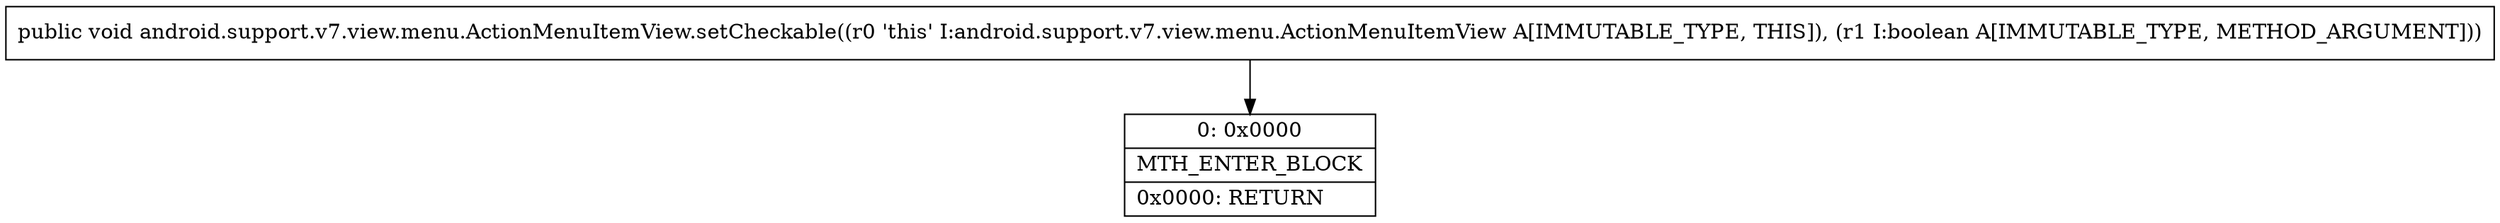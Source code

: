 digraph "CFG forandroid.support.v7.view.menu.ActionMenuItemView.setCheckable(Z)V" {
Node_0 [shape=record,label="{0\:\ 0x0000|MTH_ENTER_BLOCK\l|0x0000: RETURN   \l}"];
MethodNode[shape=record,label="{public void android.support.v7.view.menu.ActionMenuItemView.setCheckable((r0 'this' I:android.support.v7.view.menu.ActionMenuItemView A[IMMUTABLE_TYPE, THIS]), (r1 I:boolean A[IMMUTABLE_TYPE, METHOD_ARGUMENT])) }"];
MethodNode -> Node_0;
}

